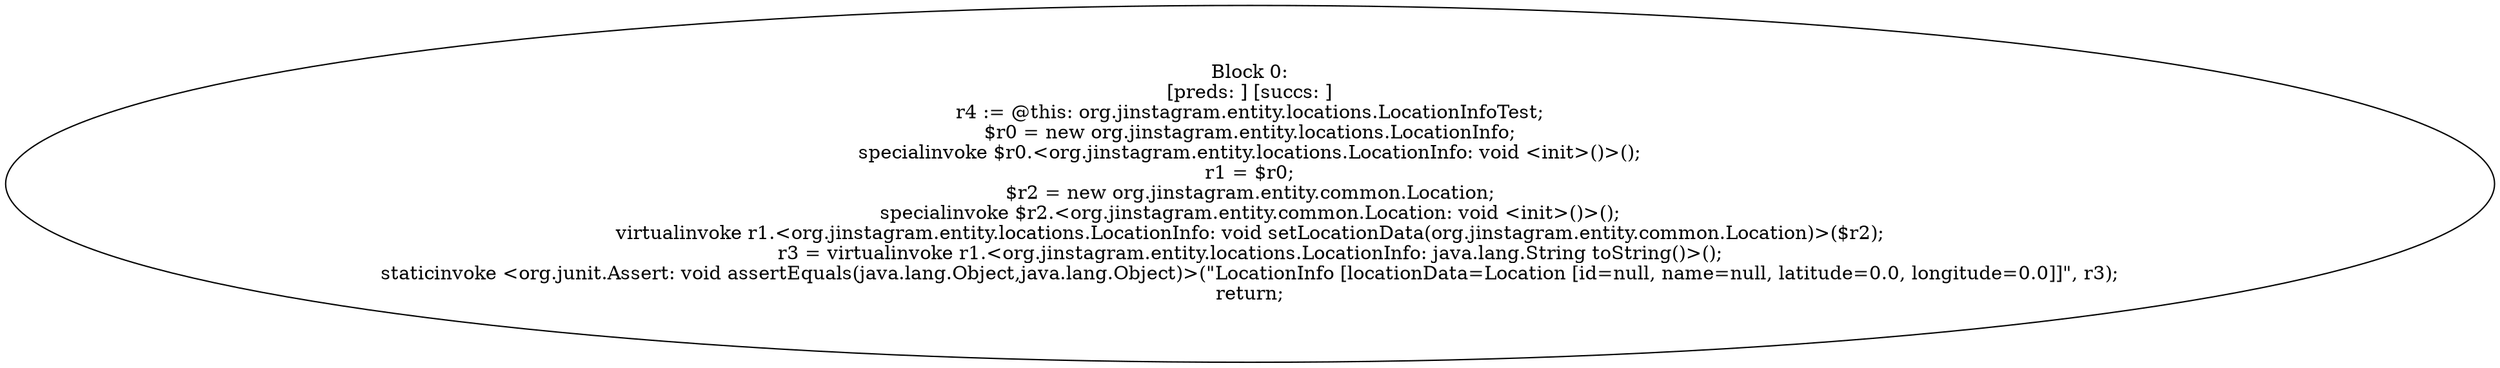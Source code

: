 digraph "unitGraph" {
    "Block 0:
[preds: ] [succs: ]
r4 := @this: org.jinstagram.entity.locations.LocationInfoTest;
$r0 = new org.jinstagram.entity.locations.LocationInfo;
specialinvoke $r0.<org.jinstagram.entity.locations.LocationInfo: void <init>()>();
r1 = $r0;
$r2 = new org.jinstagram.entity.common.Location;
specialinvoke $r2.<org.jinstagram.entity.common.Location: void <init>()>();
virtualinvoke r1.<org.jinstagram.entity.locations.LocationInfo: void setLocationData(org.jinstagram.entity.common.Location)>($r2);
r3 = virtualinvoke r1.<org.jinstagram.entity.locations.LocationInfo: java.lang.String toString()>();
staticinvoke <org.junit.Assert: void assertEquals(java.lang.Object,java.lang.Object)>(\"LocationInfo [locationData=Location [id=null, name=null, latitude=0.0, longitude=0.0]]\", r3);
return;
"
}
